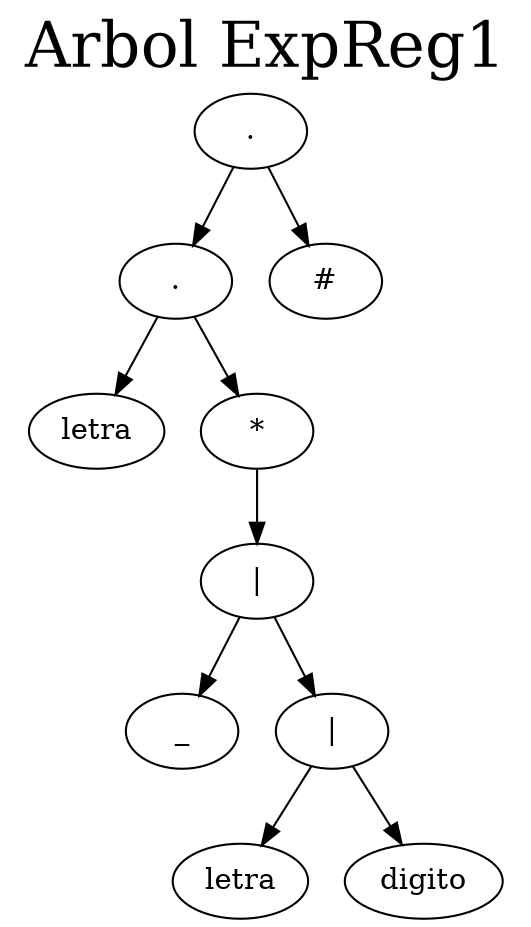 digraph G{
 graph [dpi=1000];
 label=<Arbol ExpReg1>
 labelloc = t;
 fontsize = 30; 
 splines=false;

nodeffcbb32a294f425593459fd6b5d8e145[label="."];
	nodeffcbb32a294f425593459fd6b5d8e145 -> nodef083ade397e94113b5339d410a0132bb;
nodef083ade397e94113b5339d410a0132bb[label="."];
	nodef083ade397e94113b5339d410a0132bb -> node67440c5bbf61449f941a5fb15b5efb9d;
node67440c5bbf61449f941a5fb15b5efb9d[label="letra"];
	nodef083ade397e94113b5339d410a0132bb -> node9c715b1fd27a4f12a6f74620a5e821f9;
node9c715b1fd27a4f12a6f74620a5e821f9[label="*"];
	node9c715b1fd27a4f12a6f74620a5e821f9 -> nodeef3cd676d7654cfe85b79888c4994389;
nodeef3cd676d7654cfe85b79888c4994389[label="|"];
	nodeef3cd676d7654cfe85b79888c4994389 -> nodefdd469063d7240e7afa907ea5c45561c;
nodefdd469063d7240e7afa907ea5c45561c[label="_"];
	nodeef3cd676d7654cfe85b79888c4994389 -> nodecdf5d06612914139851f9a0c1e31b79d;
nodecdf5d06612914139851f9a0c1e31b79d[label="|"];
	nodecdf5d06612914139851f9a0c1e31b79d -> nodef3cc268c2ae341cbb651e2baad081d82;
nodef3cc268c2ae341cbb651e2baad081d82[label="letra"];
	nodecdf5d06612914139851f9a0c1e31b79d -> node9ce344cf0c0240c5ab5c5c10f654b279;
node9ce344cf0c0240c5ab5c5c10f654b279[label="digito"];
	nodeffcbb32a294f425593459fd6b5d8e145 -> node824fdb7a2aba4946b229ac810b11fd5b;
node824fdb7a2aba4946b229ac810b11fd5b[label="#"];
}